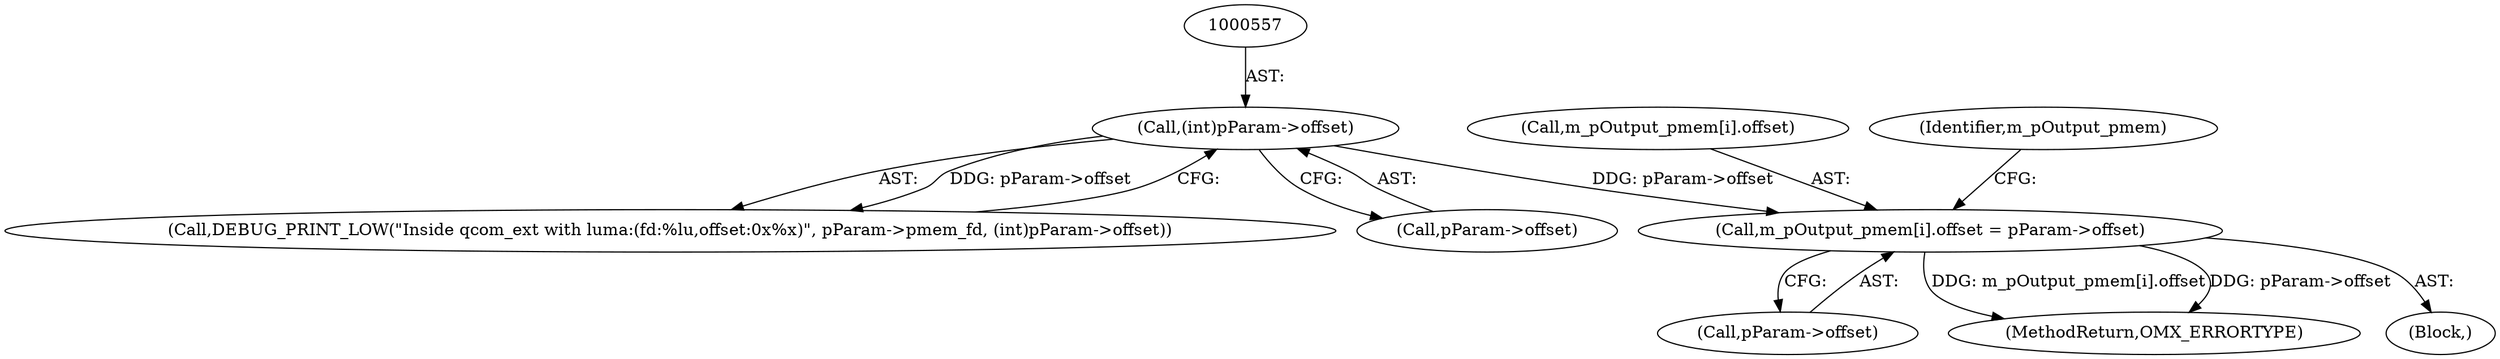 digraph "0_Android_89913d7df36dbeb458ce165856bd6505a2ec647d_0@array" {
"1000570" [label="(Call,m_pOutput_pmem[i].offset = pParam->offset)"];
"1000556" [label="(Call,(int)pParam->offset)"];
"1000576" [label="(Call,pParam->offset)"];
"1000646" [label="(MethodReturn,OMX_ERRORTYPE)"];
"1000571" [label="(Call,m_pOutput_pmem[i].offset)"];
"1000570" [label="(Call,m_pOutput_pmem[i].offset = pParam->offset)"];
"1000582" [label="(Identifier,m_pOutput_pmem)"];
"1000551" [label="(Call,DEBUG_PRINT_LOW(\"Inside qcom_ext with luma:(fd:%lu,offset:0x%x)\", pParam->pmem_fd, (int)pParam->offset))"];
"1000558" [label="(Call,pParam->offset)"];
"1000556" [label="(Call,(int)pParam->offset)"];
"1000550" [label="(Block,)"];
"1000570" -> "1000550"  [label="AST: "];
"1000570" -> "1000576"  [label="CFG: "];
"1000571" -> "1000570"  [label="AST: "];
"1000576" -> "1000570"  [label="AST: "];
"1000582" -> "1000570"  [label="CFG: "];
"1000570" -> "1000646"  [label="DDG: m_pOutput_pmem[i].offset"];
"1000570" -> "1000646"  [label="DDG: pParam->offset"];
"1000556" -> "1000570"  [label="DDG: pParam->offset"];
"1000556" -> "1000551"  [label="AST: "];
"1000556" -> "1000558"  [label="CFG: "];
"1000557" -> "1000556"  [label="AST: "];
"1000558" -> "1000556"  [label="AST: "];
"1000551" -> "1000556"  [label="CFG: "];
"1000556" -> "1000551"  [label="DDG: pParam->offset"];
}

